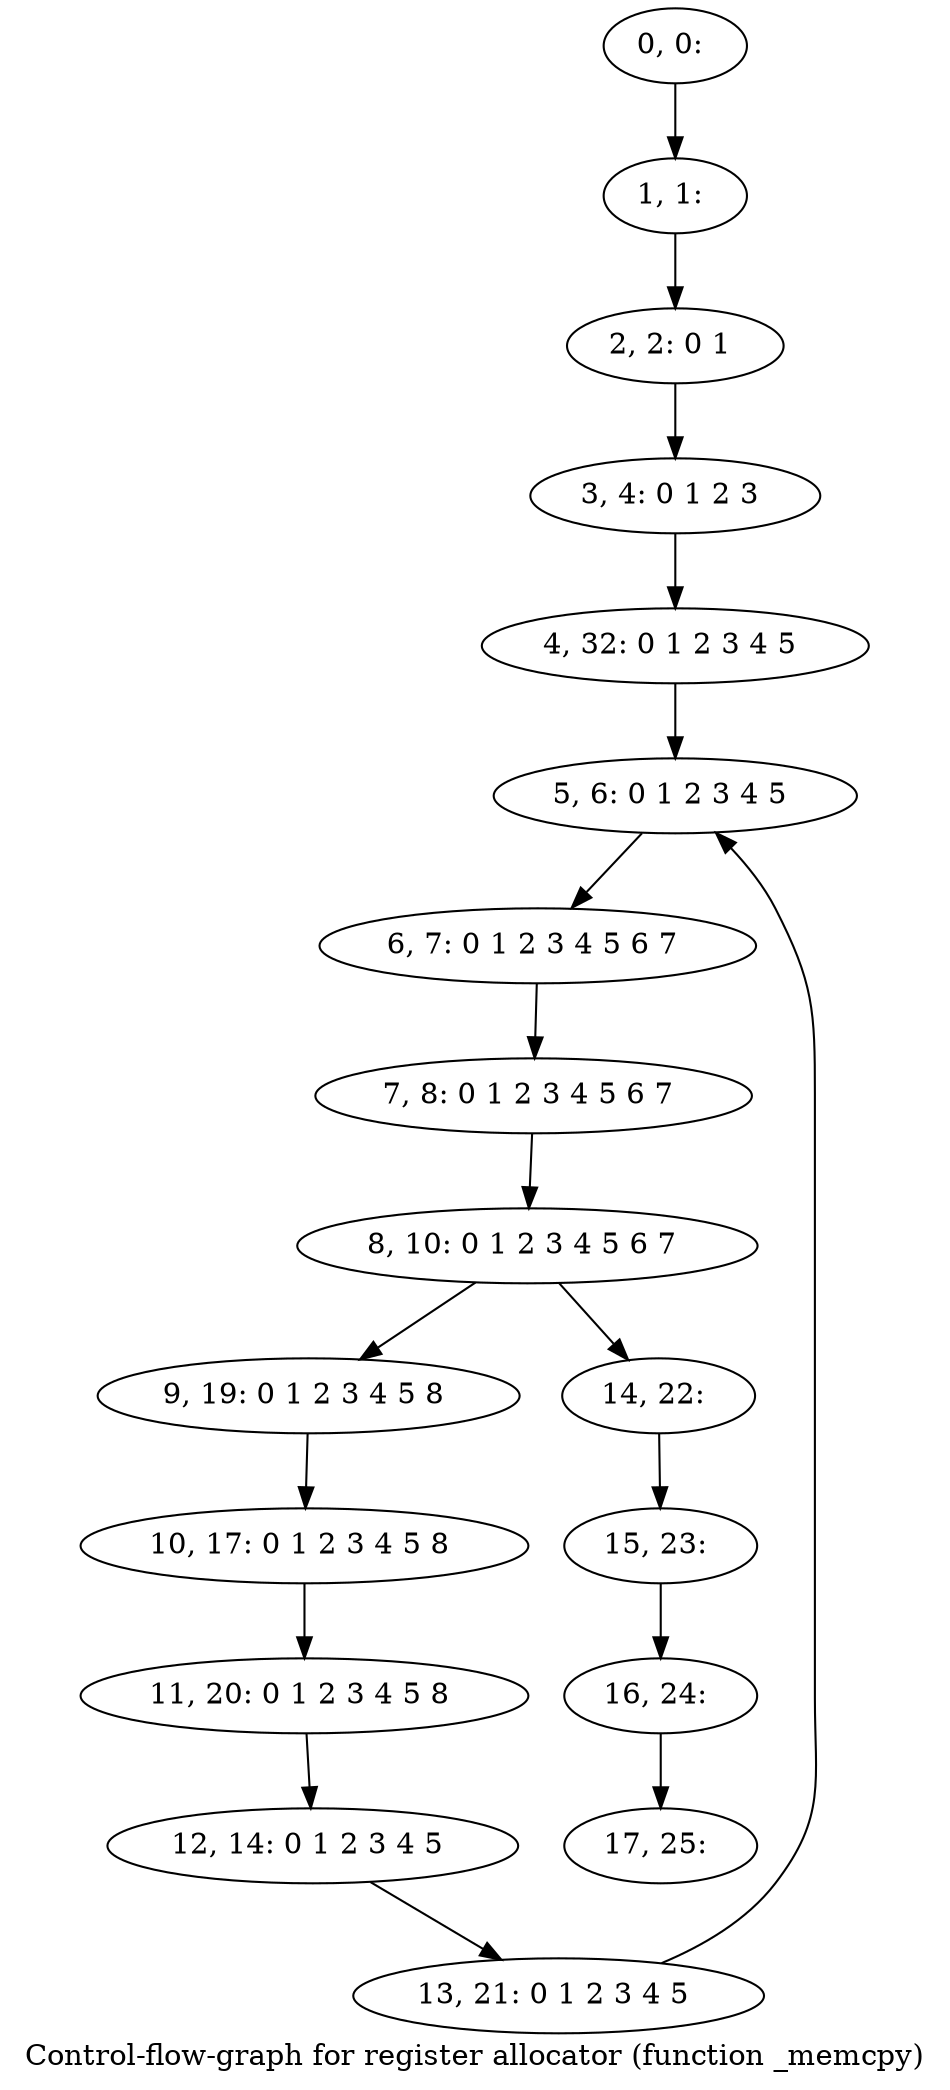 digraph G {
graph [label="Control-flow-graph for register allocator (function _memcpy)"]
0[label="0, 0: "];
1[label="1, 1: "];
2[label="2, 2: 0 1 "];
3[label="3, 4: 0 1 2 3 "];
4[label="4, 32: 0 1 2 3 4 5 "];
5[label="5, 6: 0 1 2 3 4 5 "];
6[label="6, 7: 0 1 2 3 4 5 6 7 "];
7[label="7, 8: 0 1 2 3 4 5 6 7 "];
8[label="8, 10: 0 1 2 3 4 5 6 7 "];
9[label="9, 19: 0 1 2 3 4 5 8 "];
10[label="10, 17: 0 1 2 3 4 5 8 "];
11[label="11, 20: 0 1 2 3 4 5 8 "];
12[label="12, 14: 0 1 2 3 4 5 "];
13[label="13, 21: 0 1 2 3 4 5 "];
14[label="14, 22: "];
15[label="15, 23: "];
16[label="16, 24: "];
17[label="17, 25: "];
0->1 ;
1->2 ;
2->3 ;
3->4 ;
4->5 ;
5->6 ;
6->7 ;
7->8 ;
8->9 ;
8->14 ;
9->10 ;
10->11 ;
11->12 ;
12->13 ;
13->5 ;
14->15 ;
15->16 ;
16->17 ;
}

